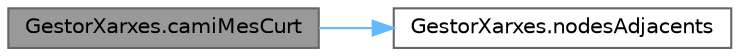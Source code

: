 digraph "GestorXarxes.camiMesCurt"
{
 // LATEX_PDF_SIZE
  bgcolor="transparent";
  edge [fontname=Helvetica,fontsize=10,labelfontname=Helvetica,labelfontsize=10];
  node [fontname=Helvetica,fontsize=10,shape=box,height=0.2,width=0.4];
  rankdir="LR";
  Node1 [id="Node000001",label="GestorXarxes.camiMesCurt",height=0.2,width=0.4,color="gray40", fillcolor="grey60", style="filled", fontcolor="black",tooltip="Troba el camí més curt entre el node origen i el node terminal dins la xarxa x."];
  Node1 -> Node2 [id="edge1_Node000001_Node000002",color="steelblue1",style="solid",tooltip=" "];
  Node2 [id="Node000002",label="GestorXarxes.nodesAdjacents",height=0.2,width=0.4,color="grey40", fillcolor="white", style="filled",URL="$class_gestor_xarxes.html#acb0ea8b0278b148e6237f8c7719bae4e",tooltip="Actualitza les distàncies i els nodes previs dels nodes adjacents al node actual."];
}
